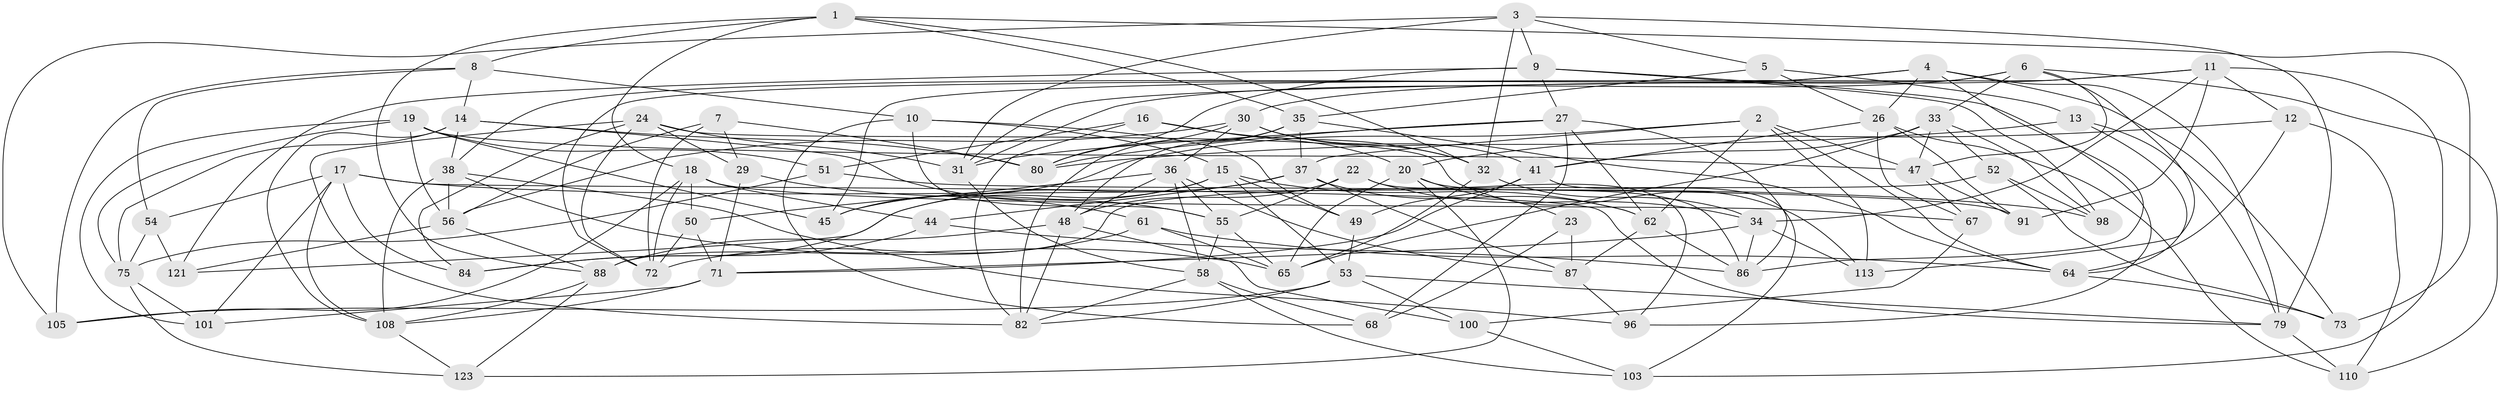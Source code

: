 // original degree distribution, {4: 1.0}
// Generated by graph-tools (version 1.1) at 2025/42/03/06/25 10:42:25]
// undirected, 78 vertices, 201 edges
graph export_dot {
graph [start="1"]
  node [color=gray90,style=filled];
  1 [super="+46"];
  2 [super="+40"];
  3 [super="+28"];
  4 [super="+25"];
  5;
  6 [super="+109"];
  7;
  8 [super="+78"];
  9 [super="+117"];
  10 [super="+66"];
  11 [super="+104"];
  12;
  13;
  14 [super="+94"];
  15 [super="+122"];
  16;
  17 [super="+93"];
  18 [super="+57"];
  19 [super="+99"];
  20 [super="+21"];
  22;
  23;
  24 [super="+119"];
  26 [super="+106"];
  27 [super="+74"];
  29;
  30 [super="+39"];
  31 [super="+111"];
  32 [super="+95"];
  33 [super="+43"];
  34 [super="+69"];
  35 [super="+90"];
  36 [super="+63"];
  37 [super="+59"];
  38 [super="+118"];
  41 [super="+42"];
  44;
  45;
  47 [super="+92"];
  48 [super="+102"];
  49;
  50;
  51;
  52;
  53 [super="+114"];
  54;
  55 [super="+70"];
  56 [super="+76"];
  58 [super="+60"];
  61;
  62 [super="+97"];
  64 [super="+85"];
  65 [super="+83"];
  67;
  68;
  71 [super="+89"];
  72 [super="+77"];
  73;
  75 [super="+120"];
  79 [super="+125"];
  80 [super="+81"];
  82 [super="+112"];
  84;
  86 [super="+107"];
  87 [super="+116"];
  88 [super="+124"];
  91;
  96;
  98;
  100;
  101;
  103;
  105;
  108 [super="+115"];
  110;
  113;
  121;
  123;
  1 -- 32;
  1 -- 73;
  1 -- 8;
  1 -- 18;
  1 -- 88;
  1 -- 35;
  2 -- 62;
  2 -- 37;
  2 -- 45;
  2 -- 64;
  2 -- 113;
  2 -- 47;
  3 -- 105;
  3 -- 32;
  3 -- 9;
  3 -- 5;
  3 -- 31;
  3 -- 79;
  4 -- 26;
  4 -- 73;
  4 -- 31;
  4 -- 86;
  4 -- 38;
  4 -- 79;
  5 -- 35;
  5 -- 26;
  5 -- 13;
  6 -- 72;
  6 -- 31;
  6 -- 47;
  6 -- 33;
  6 -- 110;
  6 -- 113;
  7 -- 29;
  7 -- 56;
  7 -- 80;
  7 -- 72;
  8 -- 10 [weight=2];
  8 -- 105;
  8 -- 54;
  8 -- 14;
  9 -- 27;
  9 -- 96;
  9 -- 80;
  9 -- 98;
  9 -- 121;
  10 -- 68;
  10 -- 49;
  10 -- 55;
  10 -- 15;
  11 -- 12;
  11 -- 91;
  11 -- 45;
  11 -- 103;
  11 -- 34;
  11 -- 30;
  12 -- 110;
  12 -- 64;
  12 -- 20;
  13 -- 79;
  13 -- 80;
  13 -- 64;
  14 -- 108;
  14 -- 80;
  14 -- 75;
  14 -- 38;
  14 -- 55;
  15 -- 49;
  15 -- 45;
  15 -- 84;
  15 -- 62;
  15 -- 53;
  16 -- 51;
  16 -- 32;
  16 -- 82;
  16 -- 20;
  17 -- 79;
  17 -- 101;
  17 -- 54;
  17 -- 108;
  17 -- 98;
  17 -- 84;
  18 -- 67;
  18 -- 72;
  18 -- 105;
  18 -- 44;
  18 -- 50;
  19 -- 101;
  19 -- 45;
  19 -- 56;
  19 -- 51;
  19 -- 75;
  19 -- 47;
  20 -- 23;
  20 -- 86;
  20 -- 65;
  20 -- 123;
  22 -- 96;
  22 -- 48;
  22 -- 34;
  22 -- 55;
  23 -- 87 [weight=2];
  23 -- 68;
  24 -- 82;
  24 -- 29;
  24 -- 31;
  24 -- 113;
  24 -- 72;
  24 -- 84;
  26 -- 91;
  26 -- 41;
  26 -- 67;
  26 -- 110;
  27 -- 68;
  27 -- 86;
  27 -- 80;
  27 -- 62;
  27 -- 31;
  29 -- 61;
  29 -- 71;
  30 -- 32;
  30 -- 80;
  30 -- 36;
  30 -- 56;
  30 -- 41;
  31 -- 58;
  32 -- 34;
  32 -- 65;
  33 -- 65;
  33 -- 47;
  33 -- 98;
  33 -- 52;
  33 -- 41;
  34 -- 113;
  34 -- 86;
  34 -- 71;
  35 -- 48;
  35 -- 37;
  35 -- 64;
  35 -- 82;
  36 -- 50;
  36 -- 48;
  36 -- 58;
  36 -- 55;
  36 -- 87;
  37 -- 44;
  37 -- 121;
  37 -- 62;
  37 -- 87;
  38 -- 65;
  38 -- 56;
  38 -- 96;
  38 -- 108;
  41 -- 49;
  41 -- 103;
  41 -- 71;
  44 -- 84;
  44 -- 86;
  47 -- 67;
  47 -- 91;
  48 -- 88;
  48 -- 82;
  48 -- 100;
  49 -- 53;
  50 -- 71;
  50 -- 72;
  51 -- 91;
  51 -- 75;
  52 -- 98;
  52 -- 88;
  52 -- 73;
  53 -- 105;
  53 -- 82;
  53 -- 100;
  53 -- 79;
  54 -- 121;
  54 -- 75;
  55 -- 65;
  55 -- 58;
  56 -- 121;
  56 -- 88;
  58 -- 103;
  58 -- 82;
  58 -- 68;
  61 -- 72;
  61 -- 64;
  61 -- 65;
  62 -- 86;
  62 -- 87;
  64 -- 73;
  67 -- 100;
  71 -- 101;
  71 -- 108;
  75 -- 123;
  75 -- 101;
  79 -- 110;
  87 -- 96;
  88 -- 123;
  88 -- 108;
  100 -- 103;
  108 -- 123;
}
